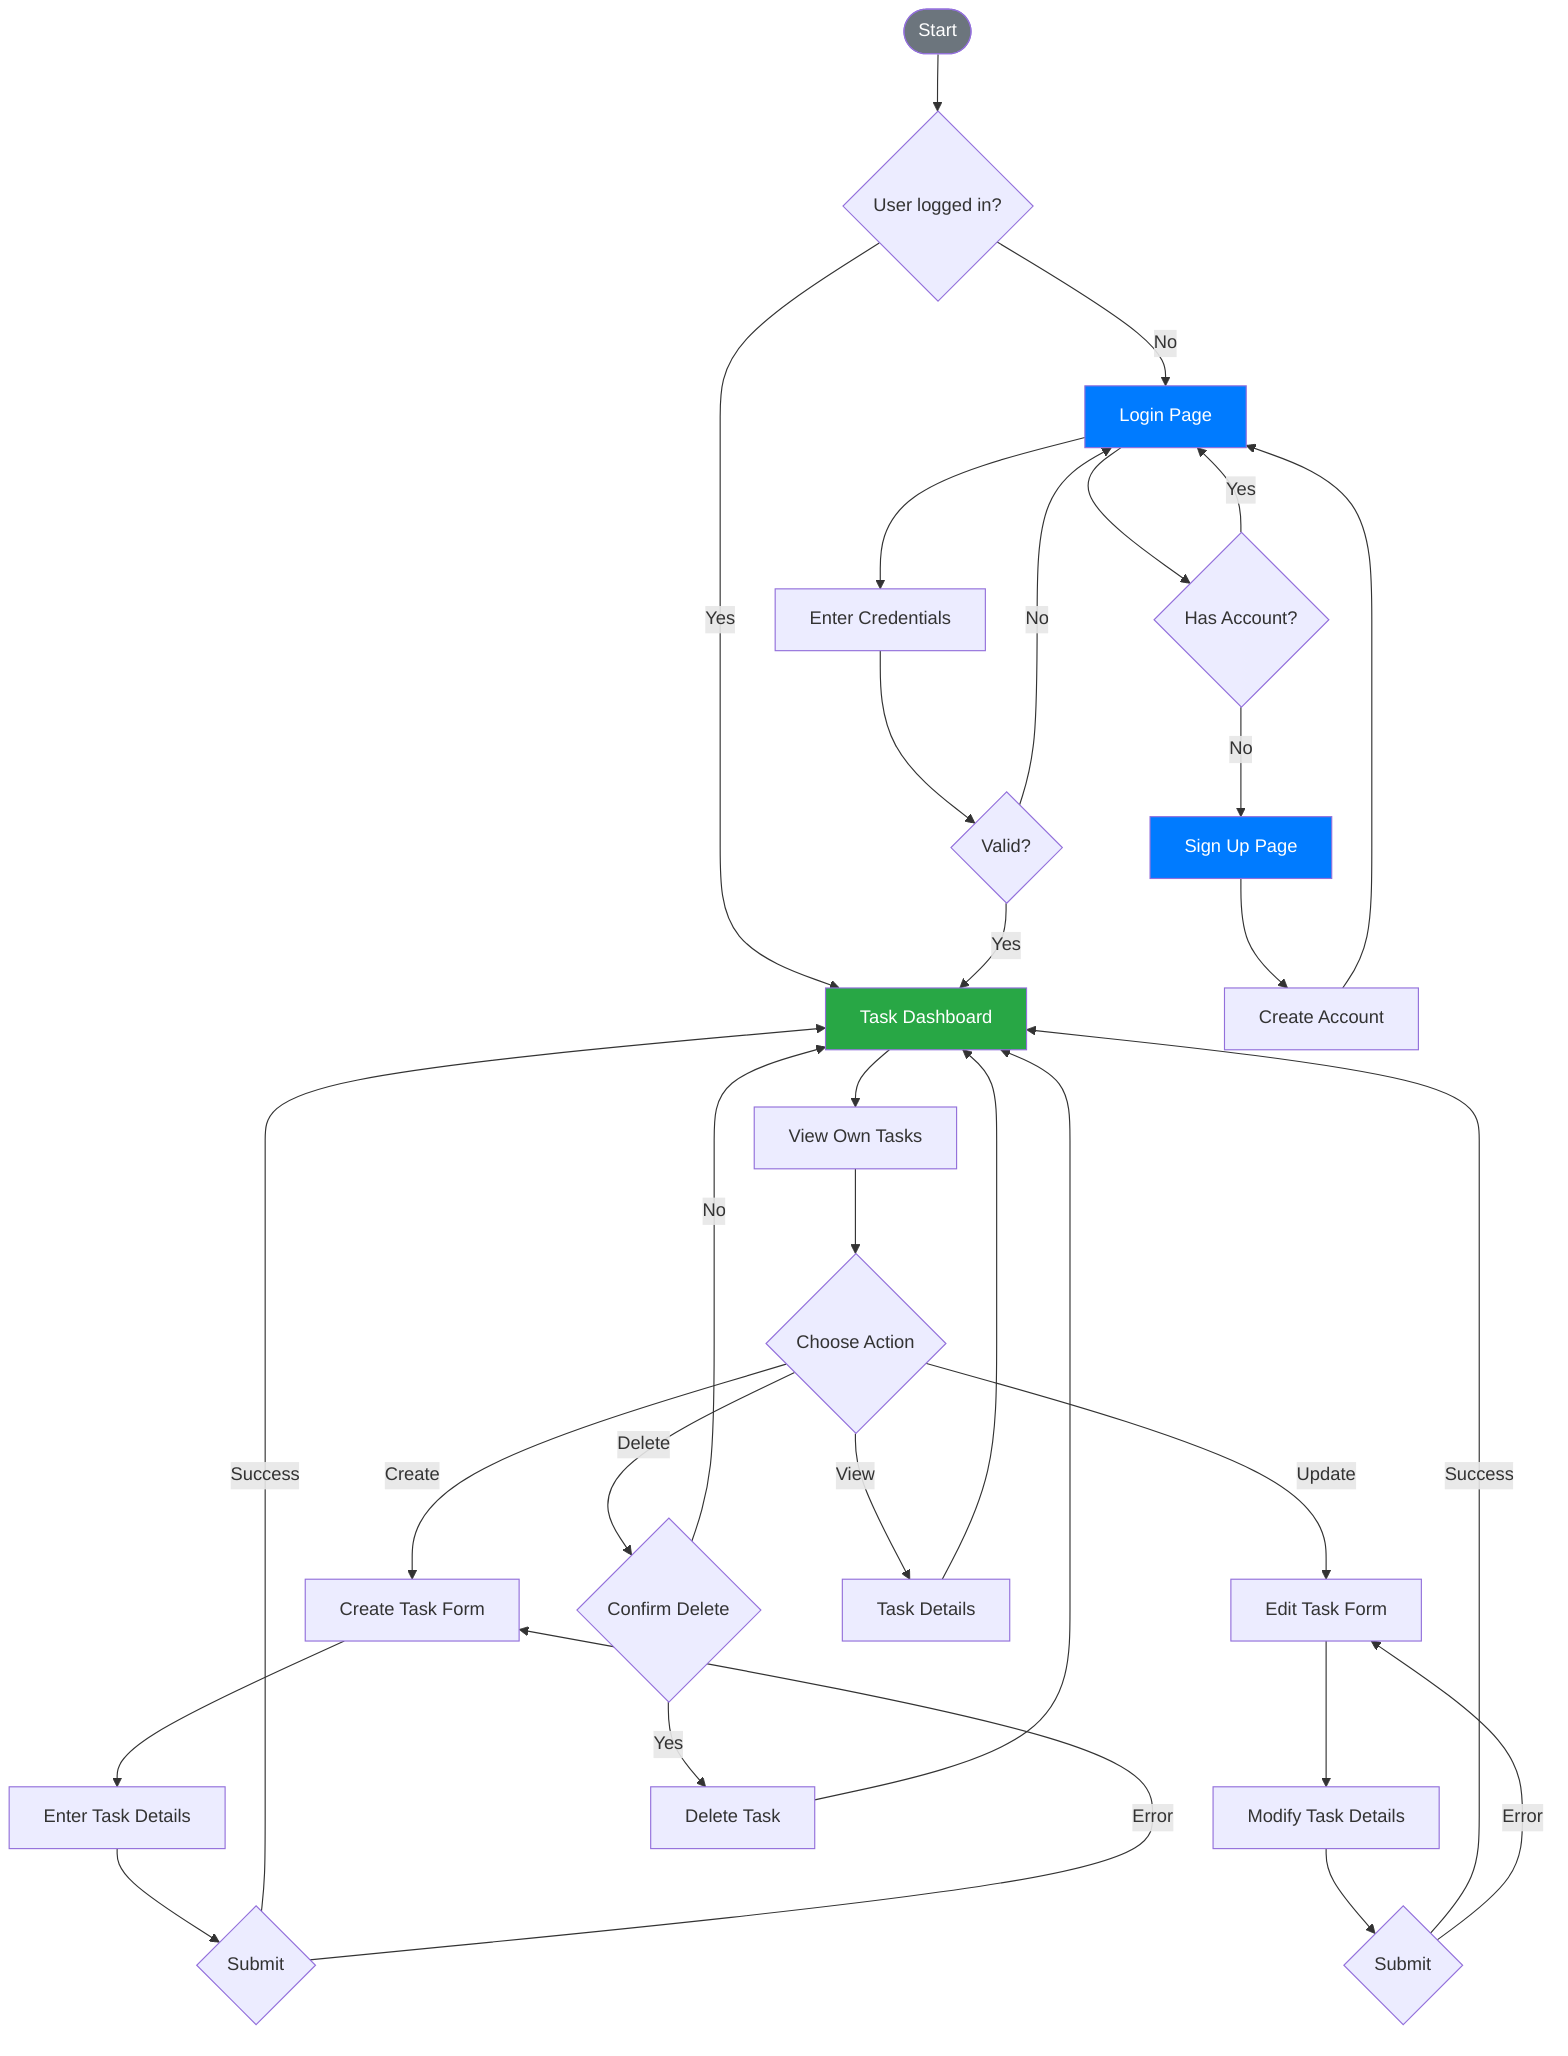 flowchart TD
    Start([Start]) --> A{User logged in?}
    
    %% Authentication flows
    A -->|No| B[Login Page]
    A -->|Yes| C[Task Dashboard]
    B --> D{Has Account?}
    D -->|No| E[Sign Up Page]
    D -->|Yes| B
    E --> F[Create Account]
    F --> B
    B --> G[Enter Credentials]
    G --> H{Valid?}
    H -->|No| B
    H -->|Yes| C
    
    %% Task management flows
    C --> I[View Own Tasks]
    I --> J{Choose Action}
    
    %% Create flow
    J -->|Create| K[Create Task Form]
    K --> L[Enter Task Details]
    L --> M{Submit}
    M -->|Success| C
    M -->|Error| K
    
    %% Update flow
    J -->|Update| N[Edit Task Form]
    N --> O[Modify Task Details]
    O --> P{Submit}
    P -->|Success| C
    P -->|Error| N
    
    %% Delete flow
    J -->|Delete| Q{Confirm Delete}
    Q -->|Yes| R[Delete Task]
    R --> C
    Q -->|No| C
    
    %% View flow
    J -->|View| S[Task Details]
    S --> C

    style Start fill:#6c757d,color:#fff
    style C fill:#28a745,color:#fff
    style B fill:#007bff,color:#fff
    style E fill:#007bff,color:#fff